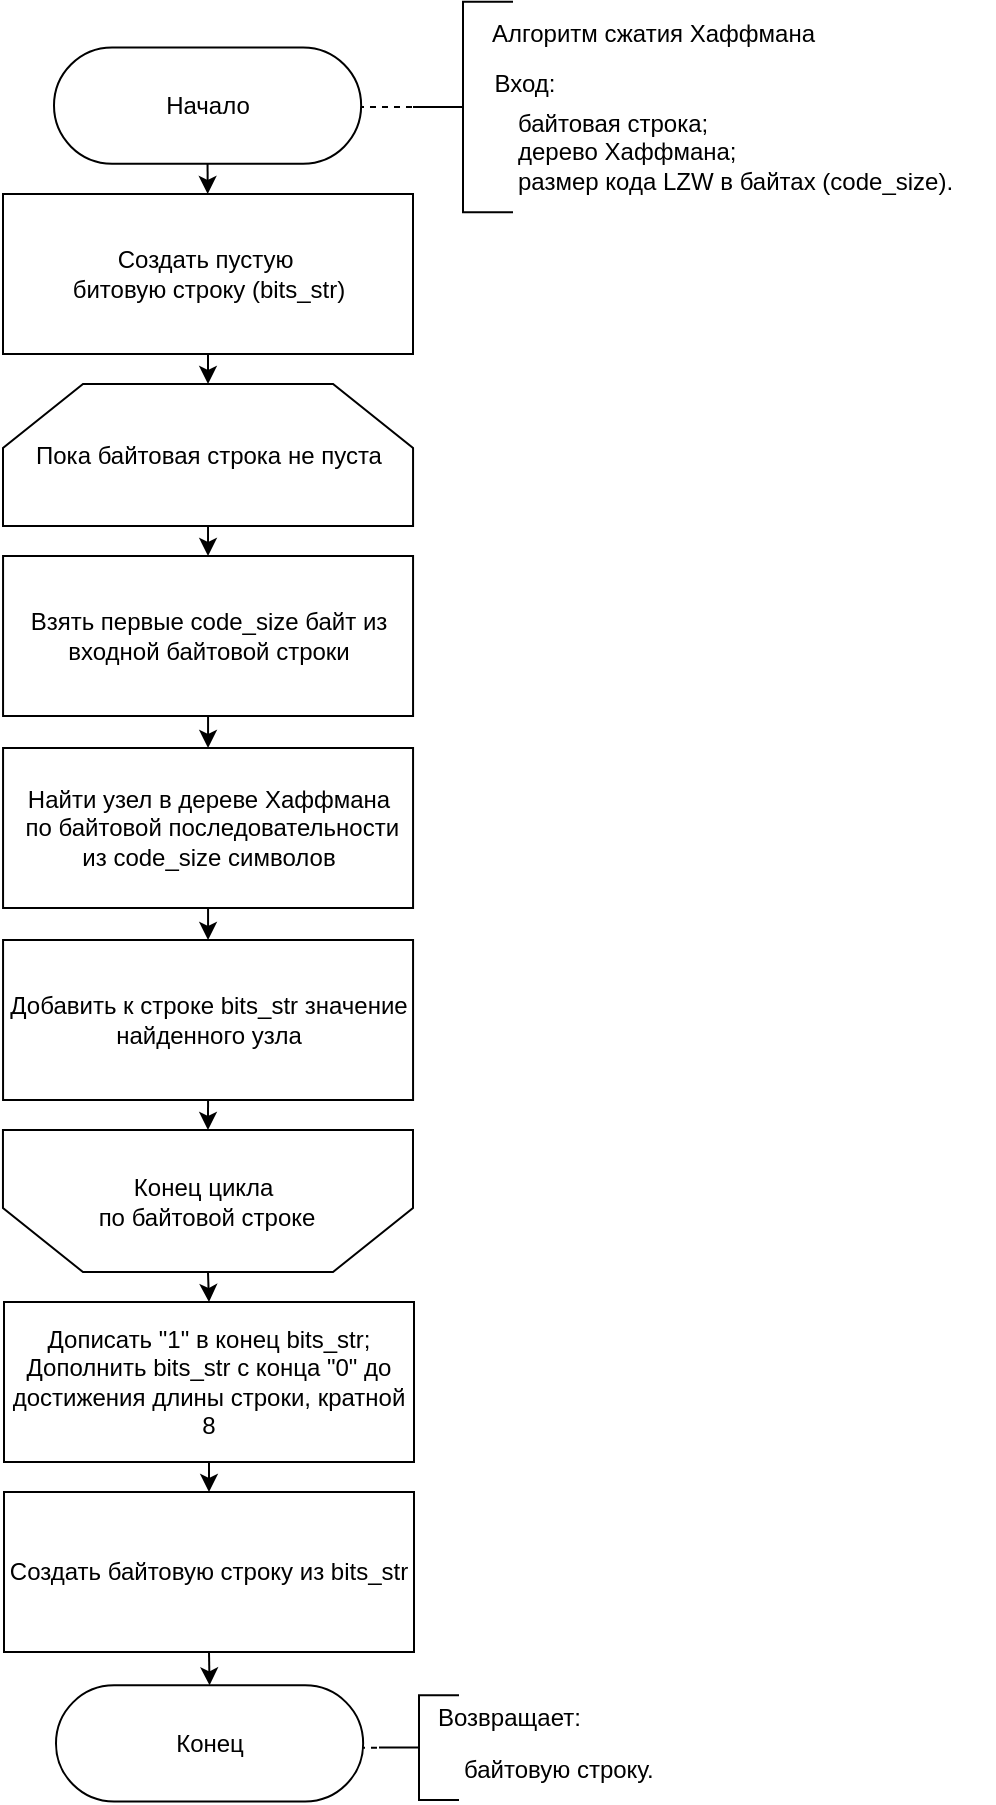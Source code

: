 <mxfile>
    <diagram id="tPg7lvVMtvuBfPQgrAko" name="Страница 1">
        <mxGraphModel dx="809" dy="1091" grid="1" gridSize="10" guides="1" tooltips="1" connect="1" arrows="1" fold="1" page="1" pageScale="1" pageWidth="827" pageHeight="1169" math="0" shadow="0">
            <root>
                <mxCell id="0"/>
                <mxCell id="1" parent="0"/>
                <mxCell id="17" style="edgeStyle=none;html=1;entryX=0;entryY=0.5;entryDx=0;entryDy=0;entryPerimeter=0;fontSize=12;endArrow=none;endFill=0;dashed=1;exitX=1;exitY=0.5;exitDx=0;exitDy=0;exitPerimeter=0;" parent="1" target="8" edge="1">
                    <mxGeometry relative="1" as="geometry">
                        <mxPoint x="420" y="72.5" as="sourcePoint"/>
                    </mxGeometry>
                </mxCell>
                <mxCell id="43" style="edgeStyle=none;html=1;exitX=0.5;exitY=0;exitDx=0;exitDy=0;" parent="1" source="125" target="21" edge="1">
                    <mxGeometry relative="1" as="geometry">
                        <mxPoint x="345" y="98.75" as="sourcePoint"/>
                    </mxGeometry>
                </mxCell>
                <mxCell id="8" value="" style="strokeWidth=1;html=1;shape=mxgraph.flowchart.annotation_2;align=left;labelPosition=right;pointerEvents=1;strokeColor=default;fontSize=13;gradientColor=none;" parent="1" vertex="1">
                    <mxGeometry x="447.5" y="19.85" width="50" height="105.31" as="geometry"/>
                </mxCell>
                <mxCell id="9" value="&lt;span style=&quot;font-size: 12px;&quot;&gt;&lt;font style=&quot;color: rgb(0, 0, 0);&quot;&gt;Алгоритм сжатия Хаффмана&lt;/font&gt;&lt;/span&gt;" style="text;html=1;align=left;verticalAlign=middle;resizable=0;points=[];autosize=1;strokeColor=none;fillColor=none;fontSize=13;strokeWidth=1;" parent="1" vertex="1">
                    <mxGeometry x="485" y="19.85" width="190" height="30" as="geometry"/>
                </mxCell>
                <mxCell id="10" value="Вход:" style="text;html=1;align=center;verticalAlign=middle;resizable=0;points=[];autosize=1;strokeColor=none;fillColor=none;fontSize=12;" parent="1" vertex="1">
                    <mxGeometry x="477.5" y="45.78" width="50" height="30" as="geometry"/>
                </mxCell>
                <mxCell id="11" value="&lt;span style=&quot;color: rgb(0, 0, 0);&quot;&gt;байтовая строка;&lt;/span&gt;&lt;div&gt;&lt;font style=&quot;color: rgb(0, 0, 0);&quot;&gt;дерево Хаффмана;&lt;/font&gt;&lt;br&gt;&lt;div&gt;&lt;div style=&quot;scrollbar-color: light-dark(#e2e2e2, #4b4b4b)&lt;br/&gt;&#x9;&#x9;&#x9;&#x9;&#x9;light-dark(#fbfbfb, var(--dark-panel-color));&quot;&gt;&lt;font&gt;&lt;font style=&quot;color: rgb(0, 0, 0);&quot;&gt;размер кода LZW в байтах (&lt;/font&gt;&lt;span style=&quot;scrollbar-color: light-dark(#e2e2e2, #4b4b4b)&lt;br/&gt;&#x9;&#x9;&#x9;&#x9;&#x9;light-dark(#fbfbfb, var(--dark-panel-color)); background-color: transparent; color: rgb(63, 63, 63);&quot;&gt;&lt;font style=&quot;color: rgb(0, 0, 0);&quot;&gt;code_size&lt;/font&gt;&lt;/span&gt;&lt;span style=&quot;color: light-dark(rgb(0, 0, 0), rgb(237, 237, 237)); scrollbar-color: light-dark(#e2e2e2, #4b4b4b)&lt;br/&gt;&#x9;&#x9;&#x9;&#x9;&#x9;light-dark(#fbfbfb, var(--dark-panel-color)); background-color: transparent;&quot;&gt;).&lt;/span&gt;&lt;/font&gt;&lt;/div&gt;&lt;/div&gt;&lt;/div&gt;" style="text;html=1;align=left;verticalAlign=middle;resizable=0;points=[];autosize=1;strokeColor=none;fillColor=none;fontSize=12;" parent="1" vertex="1">
                    <mxGeometry x="497.5" y="65.16" width="240" height="60" as="geometry"/>
                </mxCell>
                <mxCell id="52" style="edgeStyle=none;html=1;exitX=0.5;exitY=1;exitDx=0;exitDy=0;entryX=0.5;entryY=0;entryDx=0;entryDy=0;" parent="1" source="21" target="119" edge="1">
                    <mxGeometry relative="1" as="geometry">
                        <mxPoint x="345.0" y="240" as="targetPoint"/>
                    </mxGeometry>
                </mxCell>
                <mxCell id="21" value="Создать пустую&amp;nbsp;&lt;div&gt;&lt;font style=&quot;color: rgb(0, 0, 0);&quot;&gt;битовую строку (bits_str)&lt;/font&gt;&lt;/div&gt;" style="rounded=0;whiteSpace=wrap;html=1;strokeColor=default;strokeWidth=1;fontSize=12;gradientColor=none;" parent="1" vertex="1">
                    <mxGeometry x="242.5" y="116" width="205" height="80" as="geometry"/>
                </mxCell>
                <mxCell id="31" style="edgeStyle=none;html=1;entryX=0;entryY=0.5;entryDx=0;entryDy=0;entryPerimeter=0;fontSize=12;endArrow=none;endFill=0;dashed=1;exitX=1;exitY=0.5;exitDx=0;exitDy=0;exitPerimeter=0;" parent="1" target="32" edge="1">
                    <mxGeometry relative="1" as="geometry">
                        <mxPoint x="420.5" y="892.85" as="sourcePoint"/>
                    </mxGeometry>
                </mxCell>
                <mxCell id="32" value="" style="strokeWidth=1;html=1;shape=mxgraph.flowchart.annotation_2;align=left;labelPosition=right;pointerEvents=1;strokeColor=default;fontSize=13;gradientColor=none;" parent="1" vertex="1">
                    <mxGeometry x="430.5" y="866.67" width="40" height="52.28" as="geometry"/>
                </mxCell>
                <mxCell id="36" value="Возвращает:" style="text;html=1;align=left;verticalAlign=middle;resizable=0;points=[];autosize=1;strokeColor=none;fillColor=none;fontSize=12;" parent="1" vertex="1">
                    <mxGeometry x="458" y="862.7" width="100" height="30" as="geometry"/>
                </mxCell>
                <mxCell id="37" value="&lt;span style=&quot;color: rgb(0, 0, 0);&quot;&gt;байтовую строку&lt;/span&gt;&lt;span style=&quot;background-color: transparent;&quot;&gt;.&lt;/span&gt;" style="text;html=1;align=left;verticalAlign=middle;resizable=0;points=[];autosize=1;strokeColor=none;fillColor=none;fontSize=12;" parent="1" vertex="1">
                    <mxGeometry x="470.5" y="889.1" width="120" height="30" as="geometry"/>
                </mxCell>
                <mxCell id="127" style="edgeStyle=none;html=1;exitX=0.5;exitY=1;exitDx=0;exitDy=0;entryX=0.5;entryY=1;entryDx=0;entryDy=0;" edge="1" parent="1" source="72" target="126">
                    <mxGeometry relative="1" as="geometry"/>
                </mxCell>
                <mxCell id="72" value="&lt;span style=&quot;color: rgb(0, 0, 0);&quot;&gt;Создать байтовую строку из bits_str&lt;/span&gt;" style="rounded=0;whiteSpace=wrap;html=1;strokeColor=default;strokeWidth=1;fontSize=12;gradientColor=none;" parent="1" vertex="1">
                    <mxGeometry x="243" y="765" width="205" height="80" as="geometry"/>
                </mxCell>
                <mxCell id="114" style="edgeStyle=none;html=1;exitX=0.5;exitY=1;exitDx=0;exitDy=0;entryX=0.5;entryY=0;entryDx=0;entryDy=0;" parent="1" source="106" target="109" edge="1">
                    <mxGeometry relative="1" as="geometry"/>
                </mxCell>
                <mxCell id="106" value="Взять первые code_size байт из входной байтовой строки" style="rounded=0;whiteSpace=wrap;html=1;strokeColor=default;strokeWidth=1;fontSize=12;gradientColor=none;" parent="1" vertex="1">
                    <mxGeometry x="242.53" y="297" width="205" height="80" as="geometry"/>
                </mxCell>
                <mxCell id="115" style="edgeStyle=none;html=1;exitX=0.5;exitY=1;exitDx=0;exitDy=0;" parent="1" source="109" target="110" edge="1">
                    <mxGeometry relative="1" as="geometry"/>
                </mxCell>
                <mxCell id="109" value="Найти узел в дереве Хаффмана&lt;div&gt;&amp;nbsp;&lt;font style=&quot;color: rgb(0, 0, 0);&quot;&gt;по байтовой последовательности&lt;/font&gt; из&amp;nbsp;&lt;span style=&quot;color: rgb(0, 0, 0); background-color: transparent;&quot;&gt;code_size символов&lt;/span&gt;&lt;/div&gt;" style="rounded=0;whiteSpace=wrap;html=1;strokeColor=default;strokeWidth=1;fontSize=12;gradientColor=none;" parent="1" vertex="1">
                    <mxGeometry x="242.53" y="393" width="205" height="80" as="geometry"/>
                </mxCell>
                <mxCell id="124" style="edgeStyle=none;html=1;exitX=0.5;exitY=1;exitDx=0;exitDy=0;entryX=0.5;entryY=1;entryDx=0;entryDy=0;" edge="1" parent="1" source="110" target="122">
                    <mxGeometry relative="1" as="geometry"/>
                </mxCell>
                <mxCell id="110" value="Добавить к строке bits_str значение найденного узла" style="rounded=0;whiteSpace=wrap;html=1;strokeColor=default;strokeWidth=1;fontSize=12;gradientColor=none;" parent="1" vertex="1">
                    <mxGeometry x="242.53" y="489" width="205" height="80" as="geometry"/>
                </mxCell>
                <mxCell id="118" style="edgeStyle=none;html=1;exitX=0.5;exitY=1;exitDx=0;exitDy=0;entryX=0.5;entryY=0;entryDx=0;entryDy=0;" parent="1" source="116" target="72" edge="1">
                    <mxGeometry relative="1" as="geometry"/>
                </mxCell>
                <mxCell id="116" value="&lt;span style=&quot;color: rgb(0, 0, 0);&quot;&gt;Дописать&lt;span style=&quot;color: rgb(0, 0, 0);&quot;&gt;&amp;nbsp;&quot;1&quot;&amp;nbsp;&lt;/span&gt;в конец bits_str;&lt;/span&gt;&lt;div&gt;&lt;span style=&quot;color: rgb(0, 0, 0);&quot;&gt;Дополнить&amp;nbsp;&lt;/span&gt;&lt;span style=&quot;color: rgb(0, 0, 0); background-color: transparent;&quot;&gt;bits_str&lt;/span&gt;&lt;span style=&quot;background-color: transparent;&quot;&gt;&amp;nbsp;&lt;font style=&quot;color: rgb(0, 0, 0);&quot;&gt;с конца &quot;0&quot; до достижения длины строки, кратной 8&lt;/font&gt;&lt;/span&gt;&lt;/div&gt;" style="rounded=0;whiteSpace=wrap;html=1;strokeColor=default;strokeWidth=1;fontSize=12;gradientColor=none;" parent="1" vertex="1">
                    <mxGeometry x="243" y="670" width="205" height="80" as="geometry"/>
                </mxCell>
                <mxCell id="120" style="edgeStyle=none;html=1;exitX=0.5;exitY=1;exitDx=0;exitDy=0;" edge="1" parent="1" source="119" target="106">
                    <mxGeometry relative="1" as="geometry"/>
                </mxCell>
                <mxCell id="119" value="Пока байтовая строка не пуста" style="shape=loopLimit;whiteSpace=wrap;html=1;size=40;" vertex="1" parent="1">
                    <mxGeometry x="242.5" y="211" width="205.03" height="71" as="geometry"/>
                </mxCell>
                <mxCell id="123" style="edgeStyle=none;html=1;exitX=0.5;exitY=0;exitDx=0;exitDy=0;entryX=0.5;entryY=0;entryDx=0;entryDy=0;" edge="1" parent="1" source="122" target="116">
                    <mxGeometry relative="1" as="geometry"/>
                </mxCell>
                <mxCell id="122" value="&lt;span style=&quot;color: rgb(0, 0, 0);&quot;&gt;Конец цикла&amp;nbsp;&lt;/span&gt;&lt;div&gt;&lt;span style=&quot;color: rgb(0, 0, 0);&quot;&gt;по байтовой строке&lt;/span&gt;&lt;/div&gt;" style="shape=loopLimit;whiteSpace=wrap;html=1;size=40;direction=west;" vertex="1" parent="1">
                    <mxGeometry x="242.48" y="584" width="205.02" height="71" as="geometry"/>
                </mxCell>
                <mxCell id="125" value="&lt;span style=&quot;color: rgb(0, 0, 0); font-family: Helvetica; font-size: 12px;&quot;&gt;Начало&lt;/span&gt;" style="rounded=1;whiteSpace=wrap;html=1;fontSize=14;spacing=3;strokeWidth=1;glass=0;flipH=1;flipV=0;rotation=0;direction=west;arcSize=50;fontFamily=Times New Roman;" vertex="1" parent="1">
                    <mxGeometry x="268" y="42.78" width="153.57" height="58.06" as="geometry"/>
                </mxCell>
                <mxCell id="126" value="&lt;span style=&quot;color: rgb(0, 0, 0); font-family: Helvetica; font-size: 12px;&quot;&gt;Конец&lt;/span&gt;" style="rounded=1;whiteSpace=wrap;html=1;fontSize=14;spacing=3;strokeWidth=1;glass=0;flipH=1;flipV=0;rotation=0;direction=west;arcSize=50;fontFamily=Times New Roman;" vertex="1" parent="1">
                    <mxGeometry x="269.0" y="861.67" width="153.57" height="58.06" as="geometry"/>
                </mxCell>
            </root>
        </mxGraphModel>
    </diagram>
</mxfile>